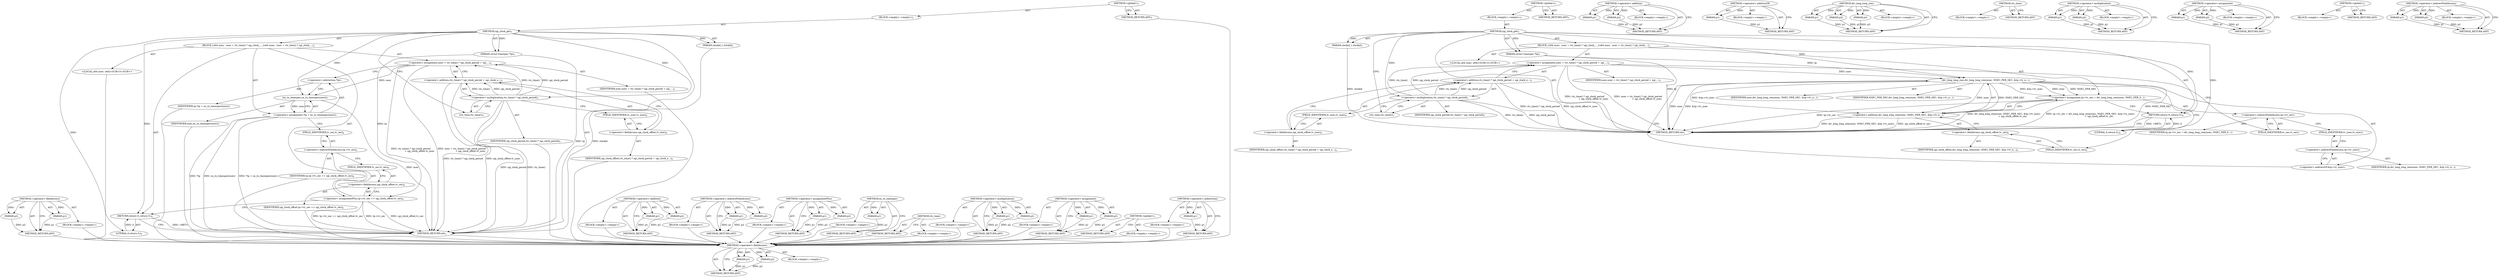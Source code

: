 digraph "&lt;operator&gt;.indirection" {
vulnerable_80 [label=<(METHOD,&lt;operator&gt;.fieldAccess)>];
vulnerable_81 [label=<(PARAM,p1)>];
vulnerable_82 [label=<(PARAM,p2)>];
vulnerable_83 [label=<(BLOCK,&lt;empty&gt;,&lt;empty&gt;)>];
vulnerable_84 [label=<(METHOD_RETURN,ANY)>];
vulnerable_6 [label=<(METHOD,&lt;global&gt;)<SUB>1</SUB>>];
vulnerable_7 [label=<(BLOCK,&lt;empty&gt;,&lt;empty&gt;)<SUB>1</SUB>>];
vulnerable_8 [label=<(METHOD,sgi_clock_get)<SUB>1</SUB>>];
vulnerable_9 [label=<(PARAM,clockid_t clockid)<SUB>1</SUB>>];
vulnerable_10 [label=<(PARAM,struct timespec *tp)<SUB>1</SUB>>];
vulnerable_11 [label=<(BLOCK,{
	u64 nsec;
 
 	nsec = rtc_time() * sgi_clock_...,{
	u64 nsec;
 
 	nsec = rtc_time() * sgi_clock_...)<SUB>2</SUB>>];
vulnerable_12 [label="<(LOCAL,u64 nsec: u64)<SUB>3</SUB>>"];
vulnerable_13 [label=<(&lt;operator&gt;.assignment,nsec = rtc_time() * sgi_clock_period
 			+ sgi_...)<SUB>5</SUB>>];
vulnerable_14 [label=<(IDENTIFIER,nsec,nsec = rtc_time() * sgi_clock_period
 			+ sgi_...)<SUB>5</SUB>>];
vulnerable_15 [label=<(&lt;operator&gt;.addition,rtc_time() * sgi_clock_period
 			+ sgi_clock_o...)<SUB>5</SUB>>];
vulnerable_16 [label=<(&lt;operator&gt;.multiplication,rtc_time() * sgi_clock_period)<SUB>5</SUB>>];
vulnerable_17 [label=<(rtc_time,rtc_time())<SUB>5</SUB>>];
vulnerable_18 [label=<(IDENTIFIER,sgi_clock_period,rtc_time() * sgi_clock_period)<SUB>5</SUB>>];
vulnerable_19 [label=<(&lt;operator&gt;.fieldAccess,sgi_clock_offset.tv_nsec)<SUB>6</SUB>>];
vulnerable_20 [label=<(IDENTIFIER,sgi_clock_offset,rtc_time() * sgi_clock_period
 			+ sgi_clock_o...)<SUB>6</SUB>>];
vulnerable_21 [label=<(FIELD_IDENTIFIER,tv_nsec,tv_nsec)<SUB>6</SUB>>];
vulnerable_22 [label=<(&lt;operator&gt;.assignment,tp-&gt;tv_sec = div_long_long_rem(nsec, NSEC_PER_S...)<SUB>7</SUB>>];
vulnerable_23 [label=<(&lt;operator&gt;.indirectFieldAccess,tp-&gt;tv_sec)<SUB>7</SUB>>];
vulnerable_24 [label=<(IDENTIFIER,tp,tp-&gt;tv_sec = div_long_long_rem(nsec, NSEC_PER_S...)<SUB>7</SUB>>];
vulnerable_25 [label=<(FIELD_IDENTIFIER,tv_sec,tv_sec)<SUB>7</SUB>>];
vulnerable_26 [label=<(&lt;operator&gt;.addition,div_long_long_rem(nsec, NSEC_PER_SEC, &amp;tp-&gt;tv_n...)<SUB>7</SUB>>];
vulnerable_27 [label=<(div_long_long_rem,div_long_long_rem(nsec, NSEC_PER_SEC, &amp;tp-&gt;tv_n...)<SUB>7</SUB>>];
vulnerable_28 [label=<(IDENTIFIER,nsec,div_long_long_rem(nsec, NSEC_PER_SEC, &amp;tp-&gt;tv_n...)<SUB>7</SUB>>];
vulnerable_29 [label=<(IDENTIFIER,NSEC_PER_SEC,div_long_long_rem(nsec, NSEC_PER_SEC, &amp;tp-&gt;tv_n...)<SUB>7</SUB>>];
vulnerable_30 [label=<(&lt;operator&gt;.addressOf,&amp;tp-&gt;tv_nsec)<SUB>7</SUB>>];
vulnerable_31 [label=<(&lt;operator&gt;.indirectFieldAccess,tp-&gt;tv_nsec)<SUB>7</SUB>>];
vulnerable_32 [label=<(IDENTIFIER,tp,div_long_long_rem(nsec, NSEC_PER_SEC, &amp;tp-&gt;tv_n...)<SUB>7</SUB>>];
vulnerable_33 [label=<(FIELD_IDENTIFIER,tv_nsec,tv_nsec)<SUB>7</SUB>>];
vulnerable_34 [label=<(&lt;operator&gt;.fieldAccess,sgi_clock_offset.tv_sec)<SUB>8</SUB>>];
vulnerable_35 [label=<(IDENTIFIER,sgi_clock_offset,div_long_long_rem(nsec, NSEC_PER_SEC, &amp;tp-&gt;tv_n...)<SUB>8</SUB>>];
vulnerable_36 [label=<(FIELD_IDENTIFIER,tv_sec,tv_sec)<SUB>8</SUB>>];
vulnerable_37 [label=<(RETURN,return 0;,return 0;)<SUB>9</SUB>>];
vulnerable_38 [label=<(LITERAL,0,return 0;)<SUB>9</SUB>>];
vulnerable_39 [label=<(METHOD_RETURN,int)<SUB>1</SUB>>];
vulnerable_41 [label=<(METHOD_RETURN,ANY)<SUB>1</SUB>>];
vulnerable_67 [label=<(METHOD,&lt;operator&gt;.addition)>];
vulnerable_68 [label=<(PARAM,p1)>];
vulnerable_69 [label=<(PARAM,p2)>];
vulnerable_70 [label=<(BLOCK,&lt;empty&gt;,&lt;empty&gt;)>];
vulnerable_71 [label=<(METHOD_RETURN,ANY)>];
vulnerable_96 [label=<(METHOD,&lt;operator&gt;.addressOf)>];
vulnerable_97 [label=<(PARAM,p1)>];
vulnerable_98 [label=<(BLOCK,&lt;empty&gt;,&lt;empty&gt;)>];
vulnerable_99 [label=<(METHOD_RETURN,ANY)>];
vulnerable_90 [label=<(METHOD,div_long_long_rem)>];
vulnerable_91 [label=<(PARAM,p1)>];
vulnerable_92 [label=<(PARAM,p2)>];
vulnerable_93 [label=<(PARAM,p3)>];
vulnerable_94 [label=<(BLOCK,&lt;empty&gt;,&lt;empty&gt;)>];
vulnerable_95 [label=<(METHOD_RETURN,ANY)>];
vulnerable_77 [label=<(METHOD,rtc_time)>];
vulnerable_78 [label=<(BLOCK,&lt;empty&gt;,&lt;empty&gt;)>];
vulnerable_79 [label=<(METHOD_RETURN,ANY)>];
vulnerable_72 [label=<(METHOD,&lt;operator&gt;.multiplication)>];
vulnerable_73 [label=<(PARAM,p1)>];
vulnerable_74 [label=<(PARAM,p2)>];
vulnerable_75 [label=<(BLOCK,&lt;empty&gt;,&lt;empty&gt;)>];
vulnerable_76 [label=<(METHOD_RETURN,ANY)>];
vulnerable_62 [label=<(METHOD,&lt;operator&gt;.assignment)>];
vulnerable_63 [label=<(PARAM,p1)>];
vulnerable_64 [label=<(PARAM,p2)>];
vulnerable_65 [label=<(BLOCK,&lt;empty&gt;,&lt;empty&gt;)>];
vulnerable_66 [label=<(METHOD_RETURN,ANY)>];
vulnerable_56 [label=<(METHOD,&lt;global&gt;)<SUB>1</SUB>>];
vulnerable_57 [label=<(BLOCK,&lt;empty&gt;,&lt;empty&gt;)>];
vulnerable_58 [label=<(METHOD_RETURN,ANY)>];
vulnerable_85 [label=<(METHOD,&lt;operator&gt;.indirectFieldAccess)>];
vulnerable_86 [label=<(PARAM,p1)>];
vulnerable_87 [label=<(PARAM,p2)>];
vulnerable_88 [label=<(BLOCK,&lt;empty&gt;,&lt;empty&gt;)>];
vulnerable_89 [label=<(METHOD_RETURN,ANY)>];
fixed_77 [label=<(METHOD,&lt;operator&gt;.fieldAccess)>];
fixed_78 [label=<(PARAM,p1)>];
fixed_79 [label=<(PARAM,p2)>];
fixed_80 [label=<(BLOCK,&lt;empty&gt;,&lt;empty&gt;)>];
fixed_81 [label=<(METHOD_RETURN,ANY)>];
fixed_6 [label=<(METHOD,&lt;global&gt;)<SUB>1</SUB>>];
fixed_7 [label=<(BLOCK,&lt;empty&gt;,&lt;empty&gt;)<SUB>1</SUB>>];
fixed_8 [label=<(METHOD,sgi_clock_get)<SUB>1</SUB>>];
fixed_9 [label=<(PARAM,clockid_t clockid)<SUB>1</SUB>>];
fixed_10 [label=<(PARAM,struct timespec *tp)<SUB>1</SUB>>];
fixed_11 [label=<(BLOCK,{
	u64 nsec;
 
 	nsec = rtc_time() * sgi_clock_...,{
	u64 nsec;
 
 	nsec = rtc_time() * sgi_clock_...)<SUB>2</SUB>>];
fixed_12 [label="<(LOCAL,u64 nsec: u64)<SUB>3</SUB>>"];
fixed_13 [label=<(&lt;operator&gt;.assignment,nsec = rtc_time() * sgi_clock_period
 			+ sgi_...)<SUB>5</SUB>>];
fixed_14 [label=<(IDENTIFIER,nsec,nsec = rtc_time() * sgi_clock_period
 			+ sgi_...)<SUB>5</SUB>>];
fixed_15 [label=<(&lt;operator&gt;.addition,rtc_time() * sgi_clock_period
 			+ sgi_clock_o...)<SUB>5</SUB>>];
fixed_16 [label=<(&lt;operator&gt;.multiplication,rtc_time() * sgi_clock_period)<SUB>5</SUB>>];
fixed_17 [label=<(rtc_time,rtc_time())<SUB>5</SUB>>];
fixed_18 [label=<(IDENTIFIER,sgi_clock_period,rtc_time() * sgi_clock_period)<SUB>5</SUB>>];
fixed_19 [label=<(&lt;operator&gt;.fieldAccess,sgi_clock_offset.tv_nsec)<SUB>6</SUB>>];
fixed_20 [label=<(IDENTIFIER,sgi_clock_offset,rtc_time() * sgi_clock_period
 			+ sgi_clock_o...)<SUB>6</SUB>>];
fixed_21 [label=<(FIELD_IDENTIFIER,tv_nsec,tv_nsec)<SUB>6</SUB>>];
fixed_22 [label=<(&lt;operator&gt;.assignment,*tp = ns_to_timespec(nsec))<SUB>7</SUB>>];
fixed_23 [label=<(&lt;operator&gt;.indirection,*tp)<SUB>7</SUB>>];
fixed_24 [label=<(IDENTIFIER,tp,*tp = ns_to_timespec(nsec))<SUB>7</SUB>>];
fixed_25 [label=<(ns_to_timespec,ns_to_timespec(nsec))<SUB>7</SUB>>];
fixed_26 [label=<(IDENTIFIER,nsec,ns_to_timespec(nsec))<SUB>7</SUB>>];
fixed_27 [label=<(&lt;operator&gt;.assignmentPlus,tp-&gt;tv_sec += sgi_clock_offset.tv_sec)<SUB>8</SUB>>];
fixed_28 [label=<(&lt;operator&gt;.indirectFieldAccess,tp-&gt;tv_sec)<SUB>8</SUB>>];
fixed_29 [label=<(IDENTIFIER,tp,tp-&gt;tv_sec += sgi_clock_offset.tv_sec)<SUB>8</SUB>>];
fixed_30 [label=<(FIELD_IDENTIFIER,tv_sec,tv_sec)<SUB>8</SUB>>];
fixed_31 [label=<(&lt;operator&gt;.fieldAccess,sgi_clock_offset.tv_sec)<SUB>8</SUB>>];
fixed_32 [label=<(IDENTIFIER,sgi_clock_offset,tp-&gt;tv_sec += sgi_clock_offset.tv_sec)<SUB>8</SUB>>];
fixed_33 [label=<(FIELD_IDENTIFIER,tv_sec,tv_sec)<SUB>8</SUB>>];
fixed_34 [label=<(RETURN,return 0;,return 0;)<SUB>9</SUB>>];
fixed_35 [label=<(LITERAL,0,return 0;)<SUB>9</SUB>>];
fixed_36 [label=<(METHOD_RETURN,int)<SUB>1</SUB>>];
fixed_38 [label=<(METHOD_RETURN,ANY)<SUB>1</SUB>>];
fixed_64 [label=<(METHOD,&lt;operator&gt;.addition)>];
fixed_65 [label=<(PARAM,p1)>];
fixed_66 [label=<(PARAM,p2)>];
fixed_67 [label=<(BLOCK,&lt;empty&gt;,&lt;empty&gt;)>];
fixed_68 [label=<(METHOD_RETURN,ANY)>];
fixed_95 [label=<(METHOD,&lt;operator&gt;.indirectFieldAccess)>];
fixed_96 [label=<(PARAM,p1)>];
fixed_97 [label=<(PARAM,p2)>];
fixed_98 [label=<(BLOCK,&lt;empty&gt;,&lt;empty&gt;)>];
fixed_99 [label=<(METHOD_RETURN,ANY)>];
fixed_90 [label=<(METHOD,&lt;operator&gt;.assignmentPlus)>];
fixed_91 [label=<(PARAM,p1)>];
fixed_92 [label=<(PARAM,p2)>];
fixed_93 [label=<(BLOCK,&lt;empty&gt;,&lt;empty&gt;)>];
fixed_94 [label=<(METHOD_RETURN,ANY)>];
fixed_86 [label=<(METHOD,ns_to_timespec)>];
fixed_87 [label=<(PARAM,p1)>];
fixed_88 [label=<(BLOCK,&lt;empty&gt;,&lt;empty&gt;)>];
fixed_89 [label=<(METHOD_RETURN,ANY)>];
fixed_74 [label=<(METHOD,rtc_time)>];
fixed_75 [label=<(BLOCK,&lt;empty&gt;,&lt;empty&gt;)>];
fixed_76 [label=<(METHOD_RETURN,ANY)>];
fixed_69 [label=<(METHOD,&lt;operator&gt;.multiplication)>];
fixed_70 [label=<(PARAM,p1)>];
fixed_71 [label=<(PARAM,p2)>];
fixed_72 [label=<(BLOCK,&lt;empty&gt;,&lt;empty&gt;)>];
fixed_73 [label=<(METHOD_RETURN,ANY)>];
fixed_59 [label=<(METHOD,&lt;operator&gt;.assignment)>];
fixed_60 [label=<(PARAM,p1)>];
fixed_61 [label=<(PARAM,p2)>];
fixed_62 [label=<(BLOCK,&lt;empty&gt;,&lt;empty&gt;)>];
fixed_63 [label=<(METHOD_RETURN,ANY)>];
fixed_53 [label=<(METHOD,&lt;global&gt;)<SUB>1</SUB>>];
fixed_54 [label=<(BLOCK,&lt;empty&gt;,&lt;empty&gt;)>];
fixed_55 [label=<(METHOD_RETURN,ANY)>];
fixed_82 [label=<(METHOD,&lt;operator&gt;.indirection)>];
fixed_83 [label=<(PARAM,p1)>];
fixed_84 [label=<(BLOCK,&lt;empty&gt;,&lt;empty&gt;)>];
fixed_85 [label=<(METHOD_RETURN,ANY)>];
vulnerable_80 -> vulnerable_81  [key=0, label="AST: "];
vulnerable_80 -> vulnerable_81  [key=1, label="DDG: "];
vulnerable_80 -> vulnerable_83  [key=0, label="AST: "];
vulnerable_80 -> vulnerable_82  [key=0, label="AST: "];
vulnerable_80 -> vulnerable_82  [key=1, label="DDG: "];
vulnerable_80 -> vulnerable_84  [key=0, label="AST: "];
vulnerable_80 -> vulnerable_84  [key=1, label="CFG: "];
vulnerable_81 -> vulnerable_84  [key=0, label="DDG: p1"];
vulnerable_82 -> vulnerable_84  [key=0, label="DDG: p2"];
vulnerable_6 -> vulnerable_7  [key=0, label="AST: "];
vulnerable_6 -> vulnerable_41  [key=0, label="AST: "];
vulnerable_6 -> vulnerable_41  [key=1, label="CFG: "];
vulnerable_7 -> vulnerable_8  [key=0, label="AST: "];
vulnerable_8 -> vulnerable_9  [key=0, label="AST: "];
vulnerable_8 -> vulnerable_9  [key=1, label="DDG: "];
vulnerable_8 -> vulnerable_10  [key=0, label="AST: "];
vulnerable_8 -> vulnerable_10  [key=1, label="DDG: "];
vulnerable_8 -> vulnerable_11  [key=0, label="AST: "];
vulnerable_8 -> vulnerable_39  [key=0, label="AST: "];
vulnerable_8 -> vulnerable_17  [key=0, label="CFG: "];
vulnerable_8 -> vulnerable_37  [key=0, label="DDG: "];
vulnerable_8 -> vulnerable_38  [key=0, label="DDG: "];
vulnerable_8 -> vulnerable_16  [key=0, label="DDG: "];
vulnerable_8 -> vulnerable_27  [key=0, label="DDG: "];
vulnerable_9 -> vulnerable_39  [key=0, label="DDG: clockid"];
vulnerable_10 -> vulnerable_39  [key=0, label="DDG: tp"];
vulnerable_10 -> vulnerable_27  [key=0, label="DDG: tp"];
vulnerable_11 -> vulnerable_12  [key=0, label="AST: "];
vulnerable_11 -> vulnerable_13  [key=0, label="AST: "];
vulnerable_11 -> vulnerable_22  [key=0, label="AST: "];
vulnerable_11 -> vulnerable_37  [key=0, label="AST: "];
vulnerable_13 -> vulnerable_14  [key=0, label="AST: "];
vulnerable_13 -> vulnerable_15  [key=0, label="AST: "];
vulnerable_13 -> vulnerable_25  [key=0, label="CFG: "];
vulnerable_13 -> vulnerable_39  [key=0, label="DDG: rtc_time() * sgi_clock_period
 			+ sgi_clock_offset.tv_nsec"];
vulnerable_13 -> vulnerable_39  [key=1, label="DDG: nsec = rtc_time() * sgi_clock_period
 			+ sgi_clock_offset.tv_nsec"];
vulnerable_13 -> vulnerable_27  [key=0, label="DDG: nsec"];
vulnerable_15 -> vulnerable_16  [key=0, label="AST: "];
vulnerable_15 -> vulnerable_19  [key=0, label="AST: "];
vulnerable_15 -> vulnerable_13  [key=0, label="CFG: "];
vulnerable_15 -> vulnerable_39  [key=0, label="DDG: rtc_time() * sgi_clock_period"];
vulnerable_15 -> vulnerable_39  [key=1, label="DDG: sgi_clock_offset.tv_nsec"];
vulnerable_16 -> vulnerable_17  [key=0, label="AST: "];
vulnerable_16 -> vulnerable_18  [key=0, label="AST: "];
vulnerable_16 -> vulnerable_21  [key=0, label="CFG: "];
vulnerable_16 -> vulnerable_39  [key=0, label="DDG: rtc_time()"];
vulnerable_16 -> vulnerable_39  [key=1, label="DDG: sgi_clock_period"];
vulnerable_16 -> vulnerable_13  [key=0, label="DDG: rtc_time()"];
vulnerable_16 -> vulnerable_13  [key=1, label="DDG: sgi_clock_period"];
vulnerable_16 -> vulnerable_15  [key=0, label="DDG: rtc_time()"];
vulnerable_16 -> vulnerable_15  [key=1, label="DDG: sgi_clock_period"];
vulnerable_17 -> vulnerable_16  [key=0, label="CFG: "];
vulnerable_19 -> vulnerable_20  [key=0, label="AST: "];
vulnerable_19 -> vulnerable_21  [key=0, label="AST: "];
vulnerable_19 -> vulnerable_15  [key=0, label="CFG: "];
vulnerable_21 -> vulnerable_19  [key=0, label="CFG: "];
vulnerable_22 -> vulnerable_23  [key=0, label="AST: "];
vulnerable_22 -> vulnerable_26  [key=0, label="AST: "];
vulnerable_22 -> vulnerable_37  [key=0, label="CFG: "];
vulnerable_22 -> vulnerable_39  [key=0, label="DDG: tp-&gt;tv_sec"];
vulnerable_22 -> vulnerable_39  [key=1, label="DDG: div_long_long_rem(nsec, NSEC_PER_SEC, &amp;tp-&gt;tv_nsec)
			+ sgi_clock_offset.tv_sec"];
vulnerable_22 -> vulnerable_39  [key=2, label="DDG: tp-&gt;tv_sec = div_long_long_rem(nsec, NSEC_PER_SEC, &amp;tp-&gt;tv_nsec)
			+ sgi_clock_offset.tv_sec"];
vulnerable_23 -> vulnerable_24  [key=0, label="AST: "];
vulnerable_23 -> vulnerable_25  [key=0, label="AST: "];
vulnerable_23 -> vulnerable_33  [key=0, label="CFG: "];
vulnerable_25 -> vulnerable_23  [key=0, label="CFG: "];
vulnerable_26 -> vulnerable_27  [key=0, label="AST: "];
vulnerable_26 -> vulnerable_34  [key=0, label="AST: "];
vulnerable_26 -> vulnerable_22  [key=0, label="CFG: "];
vulnerable_26 -> vulnerable_39  [key=0, label="DDG: div_long_long_rem(nsec, NSEC_PER_SEC, &amp;tp-&gt;tv_nsec)"];
vulnerable_26 -> vulnerable_39  [key=1, label="DDG: sgi_clock_offset.tv_sec"];
vulnerable_27 -> vulnerable_28  [key=0, label="AST: "];
vulnerable_27 -> vulnerable_29  [key=0, label="AST: "];
vulnerable_27 -> vulnerable_30  [key=0, label="AST: "];
vulnerable_27 -> vulnerable_36  [key=0, label="CFG: "];
vulnerable_27 -> vulnerable_39  [key=0, label="DDG: nsec"];
vulnerable_27 -> vulnerable_39  [key=1, label="DDG: &amp;tp-&gt;tv_nsec"];
vulnerable_27 -> vulnerable_39  [key=2, label="DDG: NSEC_PER_SEC"];
vulnerable_27 -> vulnerable_22  [key=0, label="DDG: nsec"];
vulnerable_27 -> vulnerable_22  [key=1, label="DDG: NSEC_PER_SEC"];
vulnerable_27 -> vulnerable_22  [key=2, label="DDG: &amp;tp-&gt;tv_nsec"];
vulnerable_27 -> vulnerable_26  [key=0, label="DDG: nsec"];
vulnerable_27 -> vulnerable_26  [key=1, label="DDG: NSEC_PER_SEC"];
vulnerable_27 -> vulnerable_26  [key=2, label="DDG: &amp;tp-&gt;tv_nsec"];
vulnerable_30 -> vulnerable_31  [key=0, label="AST: "];
vulnerable_30 -> vulnerable_27  [key=0, label="CFG: "];
vulnerable_31 -> vulnerable_32  [key=0, label="AST: "];
vulnerable_31 -> vulnerable_33  [key=0, label="AST: "];
vulnerable_31 -> vulnerable_30  [key=0, label="CFG: "];
vulnerable_33 -> vulnerable_31  [key=0, label="CFG: "];
vulnerable_34 -> vulnerable_35  [key=0, label="AST: "];
vulnerable_34 -> vulnerable_36  [key=0, label="AST: "];
vulnerable_34 -> vulnerable_26  [key=0, label="CFG: "];
vulnerable_36 -> vulnerable_34  [key=0, label="CFG: "];
vulnerable_37 -> vulnerable_38  [key=0, label="AST: "];
vulnerable_37 -> vulnerable_39  [key=0, label="CFG: "];
vulnerable_37 -> vulnerable_39  [key=1, label="DDG: &lt;RET&gt;"];
vulnerable_38 -> vulnerable_37  [key=0, label="DDG: 0"];
vulnerable_67 -> vulnerable_68  [key=0, label="AST: "];
vulnerable_67 -> vulnerable_68  [key=1, label="DDG: "];
vulnerable_67 -> vulnerable_70  [key=0, label="AST: "];
vulnerable_67 -> vulnerable_69  [key=0, label="AST: "];
vulnerable_67 -> vulnerable_69  [key=1, label="DDG: "];
vulnerable_67 -> vulnerable_71  [key=0, label="AST: "];
vulnerable_67 -> vulnerable_71  [key=1, label="CFG: "];
vulnerable_68 -> vulnerable_71  [key=0, label="DDG: p1"];
vulnerable_69 -> vulnerable_71  [key=0, label="DDG: p2"];
vulnerable_96 -> vulnerable_97  [key=0, label="AST: "];
vulnerable_96 -> vulnerable_97  [key=1, label="DDG: "];
vulnerable_96 -> vulnerable_98  [key=0, label="AST: "];
vulnerable_96 -> vulnerable_99  [key=0, label="AST: "];
vulnerable_96 -> vulnerable_99  [key=1, label="CFG: "];
vulnerable_97 -> vulnerable_99  [key=0, label="DDG: p1"];
vulnerable_90 -> vulnerable_91  [key=0, label="AST: "];
vulnerable_90 -> vulnerable_91  [key=1, label="DDG: "];
vulnerable_90 -> vulnerable_94  [key=0, label="AST: "];
vulnerable_90 -> vulnerable_92  [key=0, label="AST: "];
vulnerable_90 -> vulnerable_92  [key=1, label="DDG: "];
vulnerable_90 -> vulnerable_95  [key=0, label="AST: "];
vulnerable_90 -> vulnerable_95  [key=1, label="CFG: "];
vulnerable_90 -> vulnerable_93  [key=0, label="AST: "];
vulnerable_90 -> vulnerable_93  [key=1, label="DDG: "];
vulnerable_91 -> vulnerable_95  [key=0, label="DDG: p1"];
vulnerable_92 -> vulnerable_95  [key=0, label="DDG: p2"];
vulnerable_93 -> vulnerable_95  [key=0, label="DDG: p3"];
vulnerable_77 -> vulnerable_78  [key=0, label="AST: "];
vulnerable_77 -> vulnerable_79  [key=0, label="AST: "];
vulnerable_77 -> vulnerable_79  [key=1, label="CFG: "];
vulnerable_72 -> vulnerable_73  [key=0, label="AST: "];
vulnerable_72 -> vulnerable_73  [key=1, label="DDG: "];
vulnerable_72 -> vulnerable_75  [key=0, label="AST: "];
vulnerable_72 -> vulnerable_74  [key=0, label="AST: "];
vulnerable_72 -> vulnerable_74  [key=1, label="DDG: "];
vulnerable_72 -> vulnerable_76  [key=0, label="AST: "];
vulnerable_72 -> vulnerable_76  [key=1, label="CFG: "];
vulnerable_73 -> vulnerable_76  [key=0, label="DDG: p1"];
vulnerable_74 -> vulnerable_76  [key=0, label="DDG: p2"];
vulnerable_62 -> vulnerable_63  [key=0, label="AST: "];
vulnerable_62 -> vulnerable_63  [key=1, label="DDG: "];
vulnerable_62 -> vulnerable_65  [key=0, label="AST: "];
vulnerable_62 -> vulnerable_64  [key=0, label="AST: "];
vulnerable_62 -> vulnerable_64  [key=1, label="DDG: "];
vulnerable_62 -> vulnerable_66  [key=0, label="AST: "];
vulnerable_62 -> vulnerable_66  [key=1, label="CFG: "];
vulnerable_63 -> vulnerable_66  [key=0, label="DDG: p1"];
vulnerable_64 -> vulnerable_66  [key=0, label="DDG: p2"];
vulnerable_56 -> vulnerable_57  [key=0, label="AST: "];
vulnerable_56 -> vulnerable_58  [key=0, label="AST: "];
vulnerable_56 -> vulnerable_58  [key=1, label="CFG: "];
vulnerable_85 -> vulnerable_86  [key=0, label="AST: "];
vulnerable_85 -> vulnerable_86  [key=1, label="DDG: "];
vulnerable_85 -> vulnerable_88  [key=0, label="AST: "];
vulnerable_85 -> vulnerable_87  [key=0, label="AST: "];
vulnerable_85 -> vulnerable_87  [key=1, label="DDG: "];
vulnerable_85 -> vulnerable_89  [key=0, label="AST: "];
vulnerable_85 -> vulnerable_89  [key=1, label="CFG: "];
vulnerable_86 -> vulnerable_89  [key=0, label="DDG: p1"];
vulnerable_87 -> vulnerable_89  [key=0, label="DDG: p2"];
fixed_77 -> fixed_78  [key=0, label="AST: "];
fixed_77 -> fixed_78  [key=1, label="DDG: "];
fixed_77 -> fixed_80  [key=0, label="AST: "];
fixed_77 -> fixed_79  [key=0, label="AST: "];
fixed_77 -> fixed_79  [key=1, label="DDG: "];
fixed_77 -> fixed_81  [key=0, label="AST: "];
fixed_77 -> fixed_81  [key=1, label="CFG: "];
fixed_78 -> fixed_81  [key=0, label="DDG: p1"];
fixed_79 -> fixed_81  [key=0, label="DDG: p2"];
fixed_80 -> vulnerable_80  [key=0];
fixed_81 -> vulnerable_80  [key=0];
fixed_6 -> fixed_7  [key=0, label="AST: "];
fixed_6 -> fixed_38  [key=0, label="AST: "];
fixed_6 -> fixed_38  [key=1, label="CFG: "];
fixed_7 -> fixed_8  [key=0, label="AST: "];
fixed_8 -> fixed_9  [key=0, label="AST: "];
fixed_8 -> fixed_9  [key=1, label="DDG: "];
fixed_8 -> fixed_10  [key=0, label="AST: "];
fixed_8 -> fixed_10  [key=1, label="DDG: "];
fixed_8 -> fixed_11  [key=0, label="AST: "];
fixed_8 -> fixed_36  [key=0, label="AST: "];
fixed_8 -> fixed_17  [key=0, label="CFG: "];
fixed_8 -> fixed_34  [key=0, label="DDG: "];
fixed_8 -> fixed_35  [key=0, label="DDG: "];
fixed_8 -> fixed_25  [key=0, label="DDG: "];
fixed_8 -> fixed_16  [key=0, label="DDG: "];
fixed_9 -> fixed_36  [key=0, label="DDG: clockid"];
fixed_10 -> fixed_36  [key=0, label="DDG: tp"];
fixed_10 -> fixed_27  [key=0, label="DDG: tp"];
fixed_11 -> fixed_12  [key=0, label="AST: "];
fixed_11 -> fixed_13  [key=0, label="AST: "];
fixed_11 -> fixed_22  [key=0, label="AST: "];
fixed_11 -> fixed_27  [key=0, label="AST: "];
fixed_11 -> fixed_34  [key=0, label="AST: "];
fixed_12 -> vulnerable_80  [key=0];
fixed_13 -> fixed_14  [key=0, label="AST: "];
fixed_13 -> fixed_15  [key=0, label="AST: "];
fixed_13 -> fixed_23  [key=0, label="CFG: "];
fixed_13 -> fixed_36  [key=0, label="DDG: rtc_time() * sgi_clock_period
 			+ sgi_clock_offset.tv_nsec"];
fixed_13 -> fixed_36  [key=1, label="DDG: nsec = rtc_time() * sgi_clock_period
 			+ sgi_clock_offset.tv_nsec"];
fixed_13 -> fixed_25  [key=0, label="DDG: nsec"];
fixed_14 -> vulnerable_80  [key=0];
fixed_15 -> fixed_16  [key=0, label="AST: "];
fixed_15 -> fixed_19  [key=0, label="AST: "];
fixed_15 -> fixed_13  [key=0, label="CFG: "];
fixed_15 -> fixed_36  [key=0, label="DDG: rtc_time() * sgi_clock_period"];
fixed_15 -> fixed_36  [key=1, label="DDG: sgi_clock_offset.tv_nsec"];
fixed_16 -> fixed_17  [key=0, label="AST: "];
fixed_16 -> fixed_18  [key=0, label="AST: "];
fixed_16 -> fixed_21  [key=0, label="CFG: "];
fixed_16 -> fixed_36  [key=0, label="DDG: rtc_time()"];
fixed_16 -> fixed_36  [key=1, label="DDG: sgi_clock_period"];
fixed_16 -> fixed_13  [key=0, label="DDG: rtc_time()"];
fixed_16 -> fixed_13  [key=1, label="DDG: sgi_clock_period"];
fixed_16 -> fixed_15  [key=0, label="DDG: rtc_time()"];
fixed_16 -> fixed_15  [key=1, label="DDG: sgi_clock_period"];
fixed_17 -> fixed_16  [key=0, label="CFG: "];
fixed_18 -> vulnerable_80  [key=0];
fixed_19 -> fixed_20  [key=0, label="AST: "];
fixed_19 -> fixed_21  [key=0, label="AST: "];
fixed_19 -> fixed_15  [key=0, label="CFG: "];
fixed_20 -> vulnerable_80  [key=0];
fixed_21 -> fixed_19  [key=0, label="CFG: "];
fixed_22 -> fixed_23  [key=0, label="AST: "];
fixed_22 -> fixed_25  [key=0, label="AST: "];
fixed_22 -> fixed_30  [key=0, label="CFG: "];
fixed_22 -> fixed_36  [key=0, label="DDG: *tp"];
fixed_22 -> fixed_36  [key=1, label="DDG: ns_to_timespec(nsec)"];
fixed_22 -> fixed_36  [key=2, label="DDG: *tp = ns_to_timespec(nsec)"];
fixed_23 -> fixed_24  [key=0, label="AST: "];
fixed_23 -> fixed_25  [key=0, label="CFG: "];
fixed_24 -> vulnerable_80  [key=0];
fixed_25 -> fixed_26  [key=0, label="AST: "];
fixed_25 -> fixed_22  [key=0, label="CFG: "];
fixed_25 -> fixed_22  [key=1, label="DDG: nsec"];
fixed_25 -> fixed_36  [key=0, label="DDG: nsec"];
fixed_26 -> vulnerable_80  [key=0];
fixed_27 -> fixed_28  [key=0, label="AST: "];
fixed_27 -> fixed_31  [key=0, label="AST: "];
fixed_27 -> fixed_34  [key=0, label="CFG: "];
fixed_27 -> fixed_36  [key=0, label="DDG: tp-&gt;tv_sec"];
fixed_27 -> fixed_36  [key=1, label="DDG: sgi_clock_offset.tv_sec"];
fixed_27 -> fixed_36  [key=2, label="DDG: tp-&gt;tv_sec += sgi_clock_offset.tv_sec"];
fixed_28 -> fixed_29  [key=0, label="AST: "];
fixed_28 -> fixed_30  [key=0, label="AST: "];
fixed_28 -> fixed_33  [key=0, label="CFG: "];
fixed_29 -> vulnerable_80  [key=0];
fixed_30 -> fixed_28  [key=0, label="CFG: "];
fixed_31 -> fixed_32  [key=0, label="AST: "];
fixed_31 -> fixed_33  [key=0, label="AST: "];
fixed_31 -> fixed_27  [key=0, label="CFG: "];
fixed_32 -> vulnerable_80  [key=0];
fixed_33 -> fixed_31  [key=0, label="CFG: "];
fixed_34 -> fixed_35  [key=0, label="AST: "];
fixed_34 -> fixed_36  [key=0, label="CFG: "];
fixed_34 -> fixed_36  [key=1, label="DDG: &lt;RET&gt;"];
fixed_35 -> fixed_34  [key=0, label="DDG: 0"];
fixed_36 -> vulnerable_80  [key=0];
fixed_38 -> vulnerable_80  [key=0];
fixed_64 -> fixed_65  [key=0, label="AST: "];
fixed_64 -> fixed_65  [key=1, label="DDG: "];
fixed_64 -> fixed_67  [key=0, label="AST: "];
fixed_64 -> fixed_66  [key=0, label="AST: "];
fixed_64 -> fixed_66  [key=1, label="DDG: "];
fixed_64 -> fixed_68  [key=0, label="AST: "];
fixed_64 -> fixed_68  [key=1, label="CFG: "];
fixed_65 -> fixed_68  [key=0, label="DDG: p1"];
fixed_66 -> fixed_68  [key=0, label="DDG: p2"];
fixed_67 -> vulnerable_80  [key=0];
fixed_68 -> vulnerable_80  [key=0];
fixed_95 -> fixed_96  [key=0, label="AST: "];
fixed_95 -> fixed_96  [key=1, label="DDG: "];
fixed_95 -> fixed_98  [key=0, label="AST: "];
fixed_95 -> fixed_97  [key=0, label="AST: "];
fixed_95 -> fixed_97  [key=1, label="DDG: "];
fixed_95 -> fixed_99  [key=0, label="AST: "];
fixed_95 -> fixed_99  [key=1, label="CFG: "];
fixed_96 -> fixed_99  [key=0, label="DDG: p1"];
fixed_97 -> fixed_99  [key=0, label="DDG: p2"];
fixed_98 -> vulnerable_80  [key=0];
fixed_99 -> vulnerable_80  [key=0];
fixed_90 -> fixed_91  [key=0, label="AST: "];
fixed_90 -> fixed_91  [key=1, label="DDG: "];
fixed_90 -> fixed_93  [key=0, label="AST: "];
fixed_90 -> fixed_92  [key=0, label="AST: "];
fixed_90 -> fixed_92  [key=1, label="DDG: "];
fixed_90 -> fixed_94  [key=0, label="AST: "];
fixed_90 -> fixed_94  [key=1, label="CFG: "];
fixed_91 -> fixed_94  [key=0, label="DDG: p1"];
fixed_92 -> fixed_94  [key=0, label="DDG: p2"];
fixed_93 -> vulnerable_80  [key=0];
fixed_94 -> vulnerable_80  [key=0];
fixed_86 -> fixed_87  [key=0, label="AST: "];
fixed_86 -> fixed_87  [key=1, label="DDG: "];
fixed_86 -> fixed_88  [key=0, label="AST: "];
fixed_86 -> fixed_89  [key=0, label="AST: "];
fixed_86 -> fixed_89  [key=1, label="CFG: "];
fixed_87 -> fixed_89  [key=0, label="DDG: p1"];
fixed_88 -> vulnerable_80  [key=0];
fixed_89 -> vulnerable_80  [key=0];
fixed_74 -> fixed_75  [key=0, label="AST: "];
fixed_74 -> fixed_76  [key=0, label="AST: "];
fixed_74 -> fixed_76  [key=1, label="CFG: "];
fixed_75 -> vulnerable_80  [key=0];
fixed_76 -> vulnerable_80  [key=0];
fixed_69 -> fixed_70  [key=0, label="AST: "];
fixed_69 -> fixed_70  [key=1, label="DDG: "];
fixed_69 -> fixed_72  [key=0, label="AST: "];
fixed_69 -> fixed_71  [key=0, label="AST: "];
fixed_69 -> fixed_71  [key=1, label="DDG: "];
fixed_69 -> fixed_73  [key=0, label="AST: "];
fixed_69 -> fixed_73  [key=1, label="CFG: "];
fixed_70 -> fixed_73  [key=0, label="DDG: p1"];
fixed_71 -> fixed_73  [key=0, label="DDG: p2"];
fixed_72 -> vulnerable_80  [key=0];
fixed_73 -> vulnerable_80  [key=0];
fixed_59 -> fixed_60  [key=0, label="AST: "];
fixed_59 -> fixed_60  [key=1, label="DDG: "];
fixed_59 -> fixed_62  [key=0, label="AST: "];
fixed_59 -> fixed_61  [key=0, label="AST: "];
fixed_59 -> fixed_61  [key=1, label="DDG: "];
fixed_59 -> fixed_63  [key=0, label="AST: "];
fixed_59 -> fixed_63  [key=1, label="CFG: "];
fixed_60 -> fixed_63  [key=0, label="DDG: p1"];
fixed_61 -> fixed_63  [key=0, label="DDG: p2"];
fixed_62 -> vulnerable_80  [key=0];
fixed_63 -> vulnerable_80  [key=0];
fixed_53 -> fixed_54  [key=0, label="AST: "];
fixed_53 -> fixed_55  [key=0, label="AST: "];
fixed_53 -> fixed_55  [key=1, label="CFG: "];
fixed_54 -> vulnerable_80  [key=0];
fixed_55 -> vulnerable_80  [key=0];
fixed_82 -> fixed_83  [key=0, label="AST: "];
fixed_82 -> fixed_83  [key=1, label="DDG: "];
fixed_82 -> fixed_84  [key=0, label="AST: "];
fixed_82 -> fixed_85  [key=0, label="AST: "];
fixed_82 -> fixed_85  [key=1, label="CFG: "];
fixed_83 -> fixed_85  [key=0, label="DDG: p1"];
fixed_84 -> vulnerable_80  [key=0];
fixed_85 -> vulnerable_80  [key=0];
}
